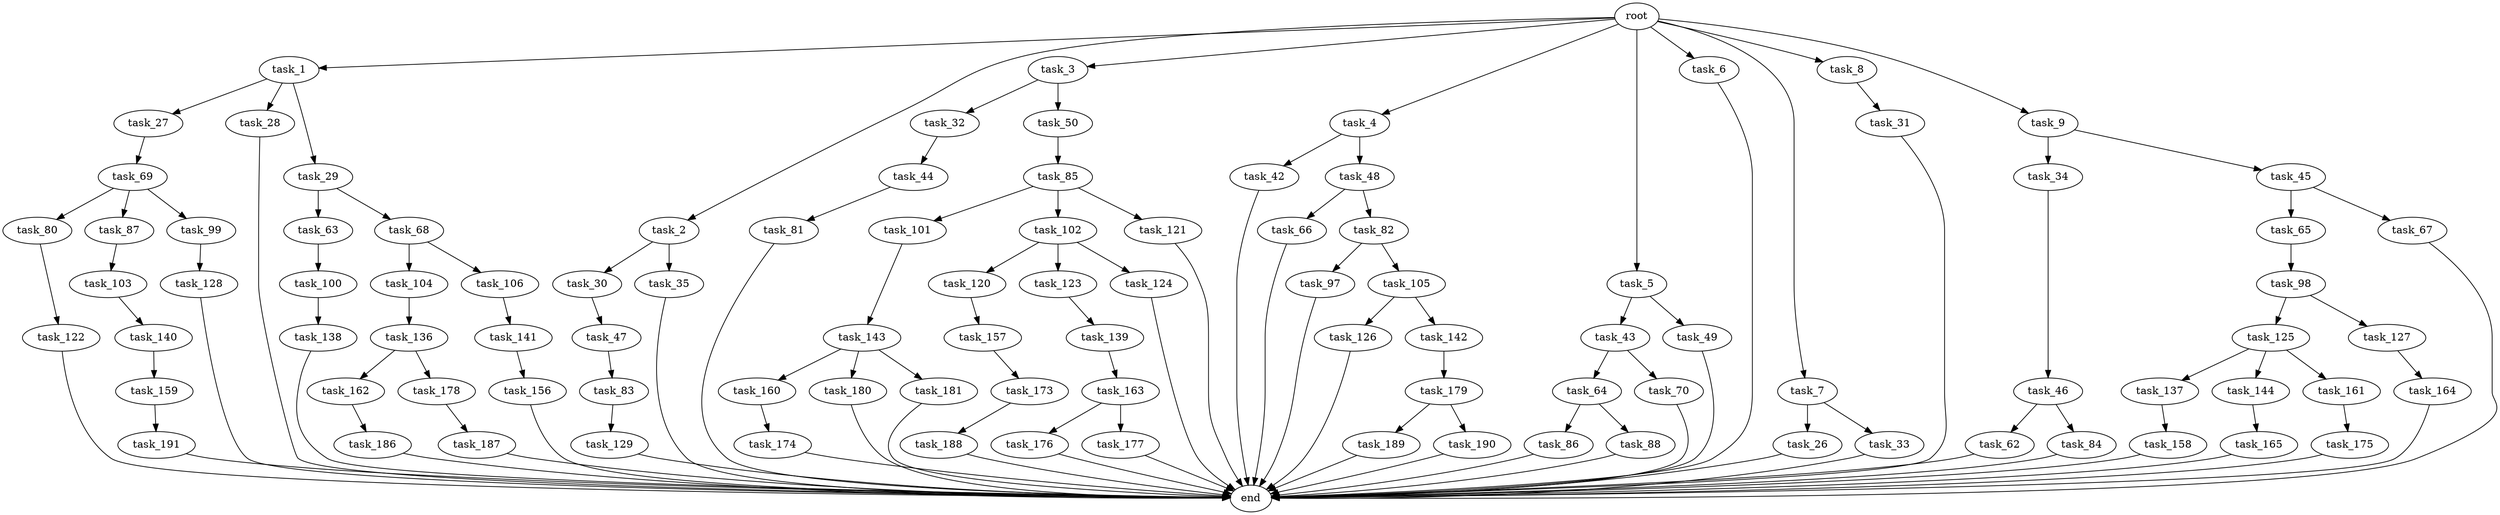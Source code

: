 digraph G {
  root [size="0.000000"];
  task_1 [size="1.024000"];
  task_2 [size="1.024000"];
  task_3 [size="1.024000"];
  task_4 [size="1.024000"];
  task_5 [size="1.024000"];
  task_6 [size="1.024000"];
  task_7 [size="1.024000"];
  task_8 [size="1.024000"];
  task_9 [size="1.024000"];
  task_26 [size="420906795.008000"];
  task_27 [size="137438953.472000"];
  task_28 [size="137438953.472000"];
  task_29 [size="137438953.472000"];
  task_30 [size="137438953.472000"];
  task_31 [size="420906795.008000"];
  task_32 [size="309237645.312000"];
  task_33 [size="420906795.008000"];
  task_34 [size="695784701.952000"];
  task_35 [size="137438953.472000"];
  task_42 [size="214748364.800000"];
  task_43 [size="858993459.200000"];
  task_44 [size="695784701.952000"];
  task_45 [size="695784701.952000"];
  task_46 [size="77309411.328000"];
  task_47 [size="309237645.312000"];
  task_48 [size="214748364.800000"];
  task_49 [size="858993459.200000"];
  task_50 [size="309237645.312000"];
  task_62 [size="309237645.312000"];
  task_63 [size="858993459.200000"];
  task_64 [size="137438953.472000"];
  task_65 [size="309237645.312000"];
  task_66 [size="137438953.472000"];
  task_67 [size="309237645.312000"];
  task_68 [size="858993459.200000"];
  task_69 [size="77309411.328000"];
  task_70 [size="137438953.472000"];
  task_80 [size="214748364.800000"];
  task_81 [size="549755813.888000"];
  task_82 [size="137438953.472000"];
  task_83 [size="77309411.328000"];
  task_84 [size="309237645.312000"];
  task_85 [size="214748364.800000"];
  task_86 [size="420906795.008000"];
  task_87 [size="214748364.800000"];
  task_88 [size="420906795.008000"];
  task_97 [size="549755813.888000"];
  task_98 [size="858993459.200000"];
  task_99 [size="214748364.800000"];
  task_100 [size="34359738.368000"];
  task_101 [size="309237645.312000"];
  task_102 [size="309237645.312000"];
  task_103 [size="309237645.312000"];
  task_104 [size="34359738.368000"];
  task_105 [size="549755813.888000"];
  task_106 [size="34359738.368000"];
  task_120 [size="77309411.328000"];
  task_121 [size="309237645.312000"];
  task_122 [size="214748364.800000"];
  task_123 [size="77309411.328000"];
  task_124 [size="77309411.328000"];
  task_125 [size="137438953.472000"];
  task_126 [size="309237645.312000"];
  task_127 [size="137438953.472000"];
  task_128 [size="214748364.800000"];
  task_129 [size="137438953.472000"];
  task_136 [size="214748364.800000"];
  task_137 [size="420906795.008000"];
  task_138 [size="420906795.008000"];
  task_139 [size="77309411.328000"];
  task_140 [size="214748364.800000"];
  task_141 [size="549755813.888000"];
  task_142 [size="309237645.312000"];
  task_143 [size="549755813.888000"];
  task_144 [size="420906795.008000"];
  task_156 [size="549755813.888000"];
  task_157 [size="34359738.368000"];
  task_158 [size="34359738.368000"];
  task_159 [size="309237645.312000"];
  task_160 [size="214748364.800000"];
  task_161 [size="420906795.008000"];
  task_162 [size="34359738.368000"];
  task_163 [size="137438953.472000"];
  task_164 [size="77309411.328000"];
  task_165 [size="420906795.008000"];
  task_173 [size="695784701.952000"];
  task_174 [size="214748364.800000"];
  task_175 [size="77309411.328000"];
  task_176 [size="858993459.200000"];
  task_177 [size="858993459.200000"];
  task_178 [size="34359738.368000"];
  task_179 [size="420906795.008000"];
  task_180 [size="214748364.800000"];
  task_181 [size="214748364.800000"];
  task_186 [size="34359738.368000"];
  task_187 [size="549755813.888000"];
  task_188 [size="137438953.472000"];
  task_189 [size="549755813.888000"];
  task_190 [size="549755813.888000"];
  task_191 [size="34359738.368000"];
  end [size="0.000000"];

  root -> task_1 [size="1.000000"];
  root -> task_2 [size="1.000000"];
  root -> task_3 [size="1.000000"];
  root -> task_4 [size="1.000000"];
  root -> task_5 [size="1.000000"];
  root -> task_6 [size="1.000000"];
  root -> task_7 [size="1.000000"];
  root -> task_8 [size="1.000000"];
  root -> task_9 [size="1.000000"];
  task_1 -> task_27 [size="134217728.000000"];
  task_1 -> task_28 [size="134217728.000000"];
  task_1 -> task_29 [size="134217728.000000"];
  task_2 -> task_30 [size="134217728.000000"];
  task_2 -> task_35 [size="134217728.000000"];
  task_3 -> task_32 [size="301989888.000000"];
  task_3 -> task_50 [size="301989888.000000"];
  task_4 -> task_42 [size="209715200.000000"];
  task_4 -> task_48 [size="209715200.000000"];
  task_5 -> task_43 [size="838860800.000000"];
  task_5 -> task_49 [size="838860800.000000"];
  task_6 -> end [size="1.000000"];
  task_7 -> task_26 [size="411041792.000000"];
  task_7 -> task_33 [size="411041792.000000"];
  task_8 -> task_31 [size="411041792.000000"];
  task_9 -> task_34 [size="679477248.000000"];
  task_9 -> task_45 [size="679477248.000000"];
  task_26 -> end [size="1.000000"];
  task_27 -> task_69 [size="75497472.000000"];
  task_28 -> end [size="1.000000"];
  task_29 -> task_63 [size="838860800.000000"];
  task_29 -> task_68 [size="838860800.000000"];
  task_30 -> task_47 [size="301989888.000000"];
  task_31 -> end [size="1.000000"];
  task_32 -> task_44 [size="679477248.000000"];
  task_33 -> end [size="1.000000"];
  task_34 -> task_46 [size="75497472.000000"];
  task_35 -> end [size="1.000000"];
  task_42 -> end [size="1.000000"];
  task_43 -> task_64 [size="134217728.000000"];
  task_43 -> task_70 [size="134217728.000000"];
  task_44 -> task_81 [size="536870912.000000"];
  task_45 -> task_65 [size="301989888.000000"];
  task_45 -> task_67 [size="301989888.000000"];
  task_46 -> task_62 [size="301989888.000000"];
  task_46 -> task_84 [size="301989888.000000"];
  task_47 -> task_83 [size="75497472.000000"];
  task_48 -> task_66 [size="134217728.000000"];
  task_48 -> task_82 [size="134217728.000000"];
  task_49 -> end [size="1.000000"];
  task_50 -> task_85 [size="209715200.000000"];
  task_62 -> end [size="1.000000"];
  task_63 -> task_100 [size="33554432.000000"];
  task_64 -> task_86 [size="411041792.000000"];
  task_64 -> task_88 [size="411041792.000000"];
  task_65 -> task_98 [size="838860800.000000"];
  task_66 -> end [size="1.000000"];
  task_67 -> end [size="1.000000"];
  task_68 -> task_104 [size="33554432.000000"];
  task_68 -> task_106 [size="33554432.000000"];
  task_69 -> task_80 [size="209715200.000000"];
  task_69 -> task_87 [size="209715200.000000"];
  task_69 -> task_99 [size="209715200.000000"];
  task_70 -> end [size="1.000000"];
  task_80 -> task_122 [size="209715200.000000"];
  task_81 -> end [size="1.000000"];
  task_82 -> task_97 [size="536870912.000000"];
  task_82 -> task_105 [size="536870912.000000"];
  task_83 -> task_129 [size="134217728.000000"];
  task_84 -> end [size="1.000000"];
  task_85 -> task_101 [size="301989888.000000"];
  task_85 -> task_102 [size="301989888.000000"];
  task_85 -> task_121 [size="301989888.000000"];
  task_86 -> end [size="1.000000"];
  task_87 -> task_103 [size="301989888.000000"];
  task_88 -> end [size="1.000000"];
  task_97 -> end [size="1.000000"];
  task_98 -> task_125 [size="134217728.000000"];
  task_98 -> task_127 [size="134217728.000000"];
  task_99 -> task_128 [size="209715200.000000"];
  task_100 -> task_138 [size="411041792.000000"];
  task_101 -> task_143 [size="536870912.000000"];
  task_102 -> task_120 [size="75497472.000000"];
  task_102 -> task_123 [size="75497472.000000"];
  task_102 -> task_124 [size="75497472.000000"];
  task_103 -> task_140 [size="209715200.000000"];
  task_104 -> task_136 [size="209715200.000000"];
  task_105 -> task_126 [size="301989888.000000"];
  task_105 -> task_142 [size="301989888.000000"];
  task_106 -> task_141 [size="536870912.000000"];
  task_120 -> task_157 [size="33554432.000000"];
  task_121 -> end [size="1.000000"];
  task_122 -> end [size="1.000000"];
  task_123 -> task_139 [size="75497472.000000"];
  task_124 -> end [size="1.000000"];
  task_125 -> task_137 [size="411041792.000000"];
  task_125 -> task_144 [size="411041792.000000"];
  task_125 -> task_161 [size="411041792.000000"];
  task_126 -> end [size="1.000000"];
  task_127 -> task_164 [size="75497472.000000"];
  task_128 -> end [size="1.000000"];
  task_129 -> end [size="1.000000"];
  task_136 -> task_162 [size="33554432.000000"];
  task_136 -> task_178 [size="33554432.000000"];
  task_137 -> task_158 [size="33554432.000000"];
  task_138 -> end [size="1.000000"];
  task_139 -> task_163 [size="134217728.000000"];
  task_140 -> task_159 [size="301989888.000000"];
  task_141 -> task_156 [size="536870912.000000"];
  task_142 -> task_179 [size="411041792.000000"];
  task_143 -> task_160 [size="209715200.000000"];
  task_143 -> task_180 [size="209715200.000000"];
  task_143 -> task_181 [size="209715200.000000"];
  task_144 -> task_165 [size="411041792.000000"];
  task_156 -> end [size="1.000000"];
  task_157 -> task_173 [size="679477248.000000"];
  task_158 -> end [size="1.000000"];
  task_159 -> task_191 [size="33554432.000000"];
  task_160 -> task_174 [size="209715200.000000"];
  task_161 -> task_175 [size="75497472.000000"];
  task_162 -> task_186 [size="33554432.000000"];
  task_163 -> task_176 [size="838860800.000000"];
  task_163 -> task_177 [size="838860800.000000"];
  task_164 -> end [size="1.000000"];
  task_165 -> end [size="1.000000"];
  task_173 -> task_188 [size="134217728.000000"];
  task_174 -> end [size="1.000000"];
  task_175 -> end [size="1.000000"];
  task_176 -> end [size="1.000000"];
  task_177 -> end [size="1.000000"];
  task_178 -> task_187 [size="536870912.000000"];
  task_179 -> task_189 [size="536870912.000000"];
  task_179 -> task_190 [size="536870912.000000"];
  task_180 -> end [size="1.000000"];
  task_181 -> end [size="1.000000"];
  task_186 -> end [size="1.000000"];
  task_187 -> end [size="1.000000"];
  task_188 -> end [size="1.000000"];
  task_189 -> end [size="1.000000"];
  task_190 -> end [size="1.000000"];
  task_191 -> end [size="1.000000"];
}
